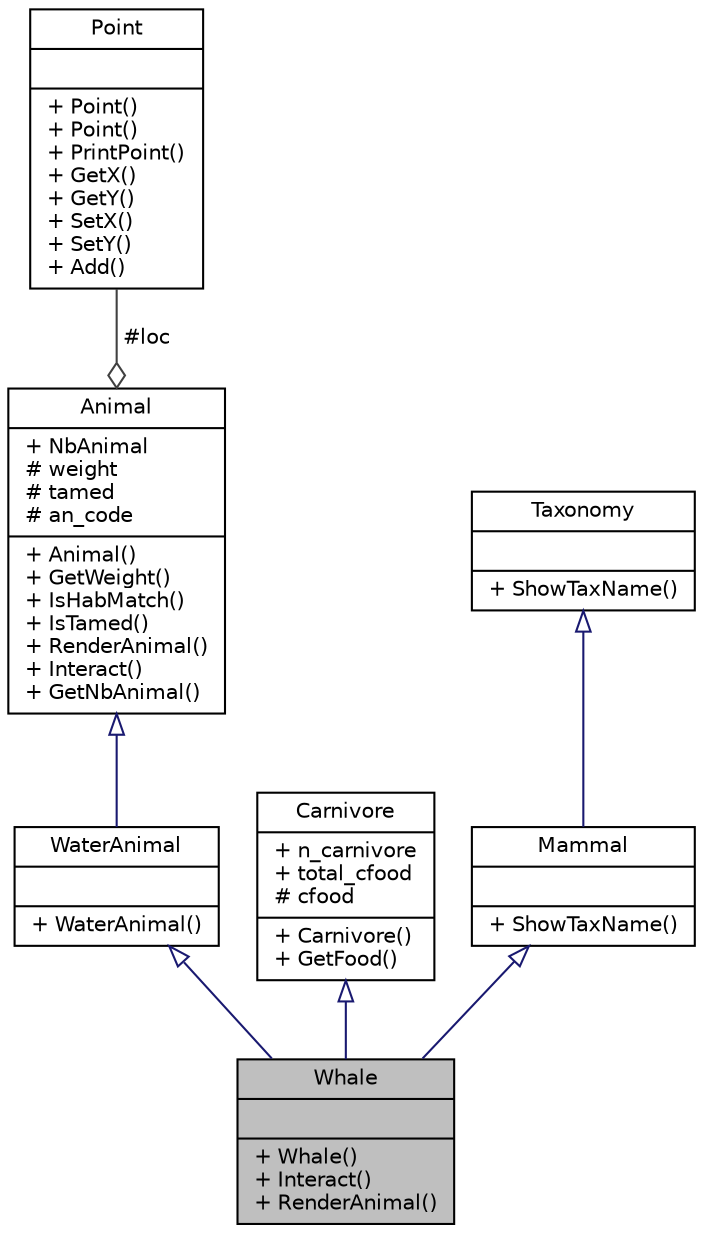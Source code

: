 digraph "Whale"
{
  edge [fontname="Helvetica",fontsize="10",labelfontname="Helvetica",labelfontsize="10"];
  node [fontname="Helvetica",fontsize="10",shape=record];
  Node1 [label="{Whale\n||+ Whale()\l+ Interact()\l+ RenderAnimal()\l}",height=0.2,width=0.4,color="black", fillcolor="grey75", style="filled", fontcolor="black"];
  Node2 -> Node1 [dir="back",color="midnightblue",fontsize="10",style="solid",arrowtail="onormal",fontname="Helvetica"];
  Node2 [label="{WaterAnimal\n||+ WaterAnimal()\l}",height=0.2,width=0.4,color="black", fillcolor="white", style="filled",URL="$classWaterAnimal.html"];
  Node3 -> Node2 [dir="back",color="midnightblue",fontsize="10",style="solid",arrowtail="onormal",fontname="Helvetica"];
  Node3 [label="{Animal\n|+ NbAnimal\l# weight\l# tamed\l# an_code\l|+ Animal()\l+ GetWeight()\l+ IsHabMatch()\l+ IsTamed()\l+ RenderAnimal()\l+ Interact()\l+ GetNbAnimal()\l}",height=0.2,width=0.4,color="black", fillcolor="white", style="filled",URL="$classAnimal.html"];
  Node4 -> Node3 [color="grey25",fontsize="10",style="solid",label=" #loc" ,arrowhead="odiamond",fontname="Helvetica"];
  Node4 [label="{Point\n||+ Point()\l+ Point()\l+ PrintPoint()\l+ GetX()\l+ GetY()\l+ SetX()\l+ SetY()\l+ Add()\l}",height=0.2,width=0.4,color="black", fillcolor="white", style="filled",URL="$classPoint.html"];
  Node5 -> Node1 [dir="back",color="midnightblue",fontsize="10",style="solid",arrowtail="onormal",fontname="Helvetica"];
  Node5 [label="{Carnivore\n|+ n_carnivore\l+ total_cfood\l# cfood\l|+ Carnivore()\l+ GetFood()\l}",height=0.2,width=0.4,color="black", fillcolor="white", style="filled",URL="$classCarnivore.html"];
  Node6 -> Node1 [dir="back",color="midnightblue",fontsize="10",style="solid",arrowtail="onormal",fontname="Helvetica"];
  Node6 [label="{Mammal\n||+ ShowTaxName()\l}",height=0.2,width=0.4,color="black", fillcolor="white", style="filled",URL="$classMammal.html"];
  Node7 -> Node6 [dir="back",color="midnightblue",fontsize="10",style="solid",arrowtail="onormal",fontname="Helvetica"];
  Node7 [label="{Taxonomy\n||+ ShowTaxName()\l}",height=0.2,width=0.4,color="black", fillcolor="white", style="filled",URL="$classTaxonomy.html"];
}
